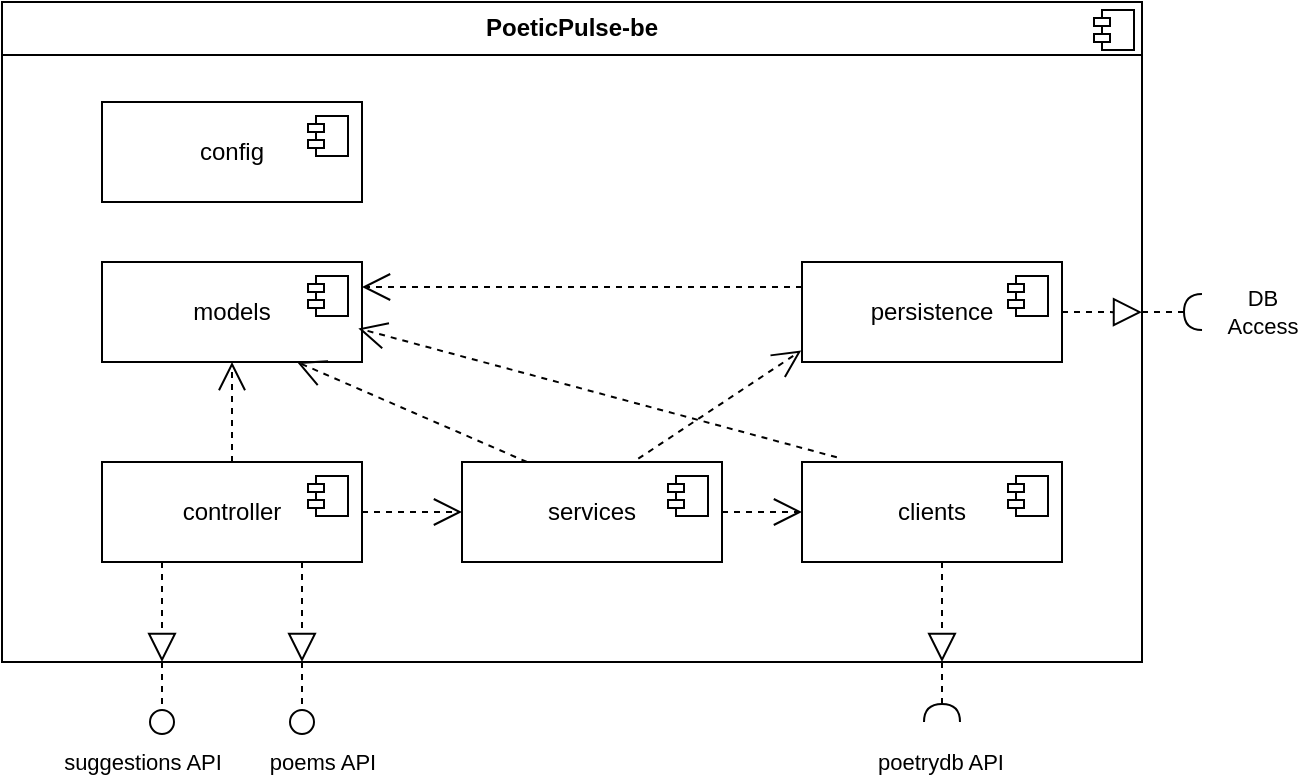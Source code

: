 <mxfile version="24.6.2" type="device">
  <diagram name="Seite-1" id="vO9bGe1PAfaSyUVrgkQa">
    <mxGraphModel dx="1687" dy="2123" grid="1" gridSize="10" guides="1" tooltips="1" connect="1" arrows="1" fold="1" page="1" pageScale="1" pageWidth="827" pageHeight="1169" math="0" shadow="0">
      <root>
        <mxCell id="0" />
        <mxCell id="1" parent="0" />
        <mxCell id="BdteyuvdXdqTVR_AdefD-1" value="&lt;p style=&quot;margin:0px;margin-top:6px;text-align:center;&quot;&gt;&lt;b&gt;PoeticPulse-be&lt;/b&gt;&lt;/p&gt;&lt;hr size=&quot;1&quot; style=&quot;border-style:solid;&quot;&gt;&lt;p style=&quot;margin:0px;margin-left:8px;&quot;&gt;&lt;br&gt;&lt;/p&gt;" style="align=left;overflow=fill;html=1;dropTarget=0;whiteSpace=wrap;" vertex="1" parent="1">
          <mxGeometry x="-110" y="-320" width="570" height="330" as="geometry" />
        </mxCell>
        <mxCell id="BdteyuvdXdqTVR_AdefD-2" value="" style="shape=component;jettyWidth=8;jettyHeight=4;" vertex="1" parent="BdteyuvdXdqTVR_AdefD-1">
          <mxGeometry x="1" width="20" height="20" relative="1" as="geometry">
            <mxPoint x="-24" y="4" as="offset" />
          </mxGeometry>
        </mxCell>
        <mxCell id="BdteyuvdXdqTVR_AdefD-7" value="controller" style="html=1;dropTarget=0;whiteSpace=wrap;" vertex="1" parent="1">
          <mxGeometry x="-60" y="-90" width="130" height="50" as="geometry" />
        </mxCell>
        <mxCell id="BdteyuvdXdqTVR_AdefD-8" value="" style="shape=module;jettyWidth=8;jettyHeight=4;" vertex="1" parent="BdteyuvdXdqTVR_AdefD-7">
          <mxGeometry x="1" width="20" height="20" relative="1" as="geometry">
            <mxPoint x="-27" y="7" as="offset" />
          </mxGeometry>
        </mxCell>
        <mxCell id="BdteyuvdXdqTVR_AdefD-9" value="persistence" style="html=1;dropTarget=0;whiteSpace=wrap;" vertex="1" parent="1">
          <mxGeometry x="290" y="-190" width="130" height="50" as="geometry" />
        </mxCell>
        <mxCell id="BdteyuvdXdqTVR_AdefD-10" value="" style="shape=module;jettyWidth=8;jettyHeight=4;" vertex="1" parent="BdteyuvdXdqTVR_AdefD-9">
          <mxGeometry x="1" width="20" height="20" relative="1" as="geometry">
            <mxPoint x="-27" y="7" as="offset" />
          </mxGeometry>
        </mxCell>
        <mxCell id="BdteyuvdXdqTVR_AdefD-11" value="clients" style="html=1;dropTarget=0;whiteSpace=wrap;" vertex="1" parent="1">
          <mxGeometry x="290" y="-90" width="130" height="50" as="geometry" />
        </mxCell>
        <mxCell id="BdteyuvdXdqTVR_AdefD-12" value="" style="shape=module;jettyWidth=8;jettyHeight=4;" vertex="1" parent="BdteyuvdXdqTVR_AdefD-11">
          <mxGeometry x="1" width="20" height="20" relative="1" as="geometry">
            <mxPoint x="-27" y="7" as="offset" />
          </mxGeometry>
        </mxCell>
        <mxCell id="BdteyuvdXdqTVR_AdefD-13" value="models" style="html=1;dropTarget=0;whiteSpace=wrap;" vertex="1" parent="1">
          <mxGeometry x="-60" y="-190" width="130" height="50" as="geometry" />
        </mxCell>
        <mxCell id="BdteyuvdXdqTVR_AdefD-14" value="" style="shape=module;jettyWidth=8;jettyHeight=4;" vertex="1" parent="BdteyuvdXdqTVR_AdefD-13">
          <mxGeometry x="1" width="20" height="20" relative="1" as="geometry">
            <mxPoint x="-27" y="7" as="offset" />
          </mxGeometry>
        </mxCell>
        <mxCell id="BdteyuvdXdqTVR_AdefD-15" value="services" style="html=1;dropTarget=0;whiteSpace=wrap;" vertex="1" parent="1">
          <mxGeometry x="120" y="-90" width="130" height="50" as="geometry" />
        </mxCell>
        <mxCell id="BdteyuvdXdqTVR_AdefD-16" value="" style="shape=module;jettyWidth=8;jettyHeight=4;" vertex="1" parent="BdteyuvdXdqTVR_AdefD-15">
          <mxGeometry x="1" width="20" height="20" relative="1" as="geometry">
            <mxPoint x="-27" y="7" as="offset" />
          </mxGeometry>
        </mxCell>
        <mxCell id="BdteyuvdXdqTVR_AdefD-17" value="config" style="html=1;dropTarget=0;whiteSpace=wrap;" vertex="1" parent="1">
          <mxGeometry x="-60" y="-270" width="130" height="50" as="geometry" />
        </mxCell>
        <mxCell id="BdteyuvdXdqTVR_AdefD-18" value="" style="shape=module;jettyWidth=8;jettyHeight=4;" vertex="1" parent="BdteyuvdXdqTVR_AdefD-17">
          <mxGeometry x="1" width="20" height="20" relative="1" as="geometry">
            <mxPoint x="-27" y="7" as="offset" />
          </mxGeometry>
        </mxCell>
        <mxCell id="BdteyuvdXdqTVR_AdefD-19" value="" style="edgeStyle=none;html=1;endArrow=open;endSize=12;dashed=1;verticalAlign=bottom;rounded=0;exitX=1;exitY=0.5;exitDx=0;exitDy=0;entryX=0;entryY=0.5;entryDx=0;entryDy=0;" edge="1" parent="1" source="BdteyuvdXdqTVR_AdefD-7" target="BdteyuvdXdqTVR_AdefD-15">
          <mxGeometry width="160" relative="1" as="geometry">
            <mxPoint x="95" y="50" as="sourcePoint" />
            <mxPoint x="255" y="50" as="targetPoint" />
          </mxGeometry>
        </mxCell>
        <mxCell id="BdteyuvdXdqTVR_AdefD-20" value="" style="edgeStyle=none;html=1;endArrow=open;endSize=12;dashed=1;verticalAlign=bottom;rounded=0;exitX=0.5;exitY=0;exitDx=0;exitDy=0;entryX=0.5;entryY=1;entryDx=0;entryDy=0;" edge="1" parent="1" source="BdteyuvdXdqTVR_AdefD-7" target="BdteyuvdXdqTVR_AdefD-13">
          <mxGeometry width="160" relative="1" as="geometry">
            <mxPoint x="80" y="-55" as="sourcePoint" />
            <mxPoint x="-150" y="-120" as="targetPoint" />
          </mxGeometry>
        </mxCell>
        <mxCell id="BdteyuvdXdqTVR_AdefD-21" value="" style="edgeStyle=none;html=1;endArrow=open;endSize=12;dashed=1;verticalAlign=bottom;rounded=0;exitX=0.134;exitY=-0.047;exitDx=0;exitDy=0;entryX=0.986;entryY=0.664;entryDx=0;entryDy=0;exitPerimeter=0;entryPerimeter=0;" edge="1" parent="1" source="BdteyuvdXdqTVR_AdefD-11" target="BdteyuvdXdqTVR_AdefD-13">
          <mxGeometry width="160" relative="1" as="geometry">
            <mxPoint x="110" y="-133" as="sourcePoint" />
            <mxPoint x="150" y="-170" as="targetPoint" />
          </mxGeometry>
        </mxCell>
        <mxCell id="BdteyuvdXdqTVR_AdefD-22" value="" style="edgeStyle=none;html=1;endArrow=open;endSize=12;dashed=1;verticalAlign=bottom;rounded=0;exitX=0.678;exitY=-0.033;exitDx=0;exitDy=0;entryX=-0.003;entryY=0.886;entryDx=0;entryDy=0;exitPerimeter=0;entryPerimeter=0;" edge="1" parent="1" source="BdteyuvdXdqTVR_AdefD-15" target="BdteyuvdXdqTVR_AdefD-9">
          <mxGeometry width="160" relative="1" as="geometry">
            <mxPoint x="240" y="92" as="sourcePoint" />
            <mxPoint x="200" y="60" as="targetPoint" />
          </mxGeometry>
        </mxCell>
        <mxCell id="BdteyuvdXdqTVR_AdefD-23" value="" style="edgeStyle=none;html=1;endArrow=open;endSize=12;dashed=1;verticalAlign=bottom;rounded=0;exitX=1;exitY=0.5;exitDx=0;exitDy=0;entryX=0;entryY=0.5;entryDx=0;entryDy=0;" edge="1" parent="1" source="BdteyuvdXdqTVR_AdefD-15" target="BdteyuvdXdqTVR_AdefD-11">
          <mxGeometry width="160" relative="1" as="geometry">
            <mxPoint x="237" y="-132" as="sourcePoint" />
            <mxPoint x="280" y="-155" as="targetPoint" />
          </mxGeometry>
        </mxCell>
        <mxCell id="BdteyuvdXdqTVR_AdefD-24" value="" style="edgeStyle=none;html=1;endArrow=open;endSize=12;dashed=1;verticalAlign=bottom;rounded=0;exitX=0;exitY=0.25;exitDx=0;exitDy=0;entryX=1;entryY=0.25;entryDx=0;entryDy=0;" edge="1" parent="1" source="BdteyuvdXdqTVR_AdefD-9" target="BdteyuvdXdqTVR_AdefD-13">
          <mxGeometry width="160" relative="1" as="geometry">
            <mxPoint x="250" y="-92" as="sourcePoint" />
            <mxPoint x="280" y="-73" as="targetPoint" />
          </mxGeometry>
        </mxCell>
        <mxCell id="BdteyuvdXdqTVR_AdefD-25" value="" style="edgeStyle=none;html=1;endArrow=block;endSize=12;dashed=1;verticalAlign=bottom;rounded=0;entryX=0.986;entryY=0.664;entryDx=0;entryDy=0;entryPerimeter=0;endFill=0;" edge="1" parent="1">
          <mxGeometry width="160" relative="1" as="geometry">
            <mxPoint x="-30" y="-40" as="sourcePoint" />
            <mxPoint x="-30" y="10" as="targetPoint" />
          </mxGeometry>
        </mxCell>
        <mxCell id="BdteyuvdXdqTVR_AdefD-26" value="" style="edgeStyle=none;html=1;endArrow=block;endSize=12;dashed=1;verticalAlign=bottom;rounded=0;entryX=0.986;entryY=0.664;entryDx=0;entryDy=0;entryPerimeter=0;endFill=0;" edge="1" parent="1">
          <mxGeometry width="160" relative="1" as="geometry">
            <mxPoint x="40" y="-40" as="sourcePoint" />
            <mxPoint x="40" y="10" as="targetPoint" />
          </mxGeometry>
        </mxCell>
        <mxCell id="BdteyuvdXdqTVR_AdefD-27" value="" style="edgeStyle=none;html=1;endArrow=block;endSize=12;dashed=1;verticalAlign=bottom;rounded=0;entryX=0.986;entryY=0.664;entryDx=0;entryDy=0;entryPerimeter=0;endFill=0;" edge="1" parent="1">
          <mxGeometry width="160" relative="1" as="geometry">
            <mxPoint x="360" y="-40" as="sourcePoint" />
            <mxPoint x="360" y="10" as="targetPoint" />
          </mxGeometry>
        </mxCell>
        <mxCell id="BdteyuvdXdqTVR_AdefD-28" value="" style="edgeStyle=none;html=1;endArrow=block;endSize=12;dashed=1;verticalAlign=bottom;rounded=0;entryX=1;entryY=0.47;entryDx=0;entryDy=0;entryPerimeter=0;endFill=0;exitX=1;exitY=0.5;exitDx=0;exitDy=0;" edge="1" parent="1" source="BdteyuvdXdqTVR_AdefD-9" target="BdteyuvdXdqTVR_AdefD-1">
          <mxGeometry width="160" relative="1" as="geometry">
            <mxPoint x="500" y="-200" as="sourcePoint" />
            <mxPoint x="500" y="-150" as="targetPoint" />
          </mxGeometry>
        </mxCell>
        <mxCell id="BdteyuvdXdqTVR_AdefD-29" value="" style="edgeStyle=none;html=1;endArrow=oval;endSize=12;dashed=1;verticalAlign=bottom;rounded=0;endFill=0;" edge="1" parent="1">
          <mxGeometry width="160" relative="1" as="geometry">
            <mxPoint x="40" y="10" as="sourcePoint" />
            <mxPoint x="40" y="40" as="targetPoint" />
          </mxGeometry>
        </mxCell>
        <mxCell id="BdteyuvdXdqTVR_AdefD-33" value="poems API" style="edgeLabel;html=1;align=center;verticalAlign=middle;resizable=0;points=[];" vertex="1" connectable="0" parent="BdteyuvdXdqTVR_AdefD-29">
          <mxGeometry x="-0.467" relative="1" as="geometry">
            <mxPoint x="10" y="42" as="offset" />
          </mxGeometry>
        </mxCell>
        <mxCell id="BdteyuvdXdqTVR_AdefD-30" value="" style="edgeStyle=none;html=1;endArrow=halfCircle;endSize=7;dashed=1;verticalAlign=bottom;rounded=0;endFill=0;" edge="1" parent="1">
          <mxGeometry width="160" relative="1" as="geometry">
            <mxPoint x="360" y="10" as="sourcePoint" />
            <mxPoint x="360" y="40" as="targetPoint" />
          </mxGeometry>
        </mxCell>
        <mxCell id="BdteyuvdXdqTVR_AdefD-35" value="poetrydb API" style="edgeLabel;html=1;align=center;verticalAlign=middle;resizable=0;points=[];" vertex="1" connectable="0" parent="BdteyuvdXdqTVR_AdefD-30">
          <mxGeometry x="-0.022" y="-1" relative="1" as="geometry">
            <mxPoint y="35" as="offset" />
          </mxGeometry>
        </mxCell>
        <mxCell id="BdteyuvdXdqTVR_AdefD-31" value="" style="edgeStyle=none;html=1;endArrow=halfCircle;endSize=7;dashed=1;verticalAlign=bottom;rounded=0;endFill=0;exitX=1;exitY=0.474;exitDx=0;exitDy=0;exitPerimeter=0;" edge="1" parent="1">
          <mxGeometry width="160" relative="1" as="geometry">
            <mxPoint x="460.0" y="-164.95" as="sourcePoint" />
            <mxPoint x="490" y="-165" as="targetPoint" />
          </mxGeometry>
        </mxCell>
        <mxCell id="BdteyuvdXdqTVR_AdefD-36" value="DB&lt;div&gt;Access&lt;/div&gt;" style="edgeLabel;html=1;align=center;verticalAlign=middle;resizable=0;points=[];" vertex="1" connectable="0" parent="BdteyuvdXdqTVR_AdefD-31">
          <mxGeometry x="0.524" y="6" relative="1" as="geometry">
            <mxPoint x="37" y="6" as="offset" />
          </mxGeometry>
        </mxCell>
        <mxCell id="BdteyuvdXdqTVR_AdefD-32" value="" style="edgeStyle=none;html=1;endArrow=oval;endSize=12;dashed=1;verticalAlign=bottom;rounded=0;endFill=0;" edge="1" parent="1">
          <mxGeometry width="160" relative="1" as="geometry">
            <mxPoint x="-30" y="10" as="sourcePoint" />
            <mxPoint x="-30" y="40" as="targetPoint" />
          </mxGeometry>
        </mxCell>
        <mxCell id="BdteyuvdXdqTVR_AdefD-34" value="suggestions API" style="edgeLabel;html=1;align=center;verticalAlign=middle;resizable=0;points=[];" vertex="1" connectable="0" parent="BdteyuvdXdqTVR_AdefD-32">
          <mxGeometry x="-0.467" relative="1" as="geometry">
            <mxPoint x="-10" y="42" as="offset" />
          </mxGeometry>
        </mxCell>
        <mxCell id="BdteyuvdXdqTVR_AdefD-37" value="" style="edgeStyle=none;html=1;endArrow=open;endSize=12;dashed=1;verticalAlign=bottom;rounded=0;exitX=0.25;exitY=0;exitDx=0;exitDy=0;entryX=0.75;entryY=1;entryDx=0;entryDy=0;" edge="1" parent="1" source="BdteyuvdXdqTVR_AdefD-15" target="BdteyuvdXdqTVR_AdefD-13">
          <mxGeometry width="160" relative="1" as="geometry">
            <mxPoint x="317" y="-82" as="sourcePoint" />
            <mxPoint x="78" y="-147" as="targetPoint" />
          </mxGeometry>
        </mxCell>
      </root>
    </mxGraphModel>
  </diagram>
</mxfile>
